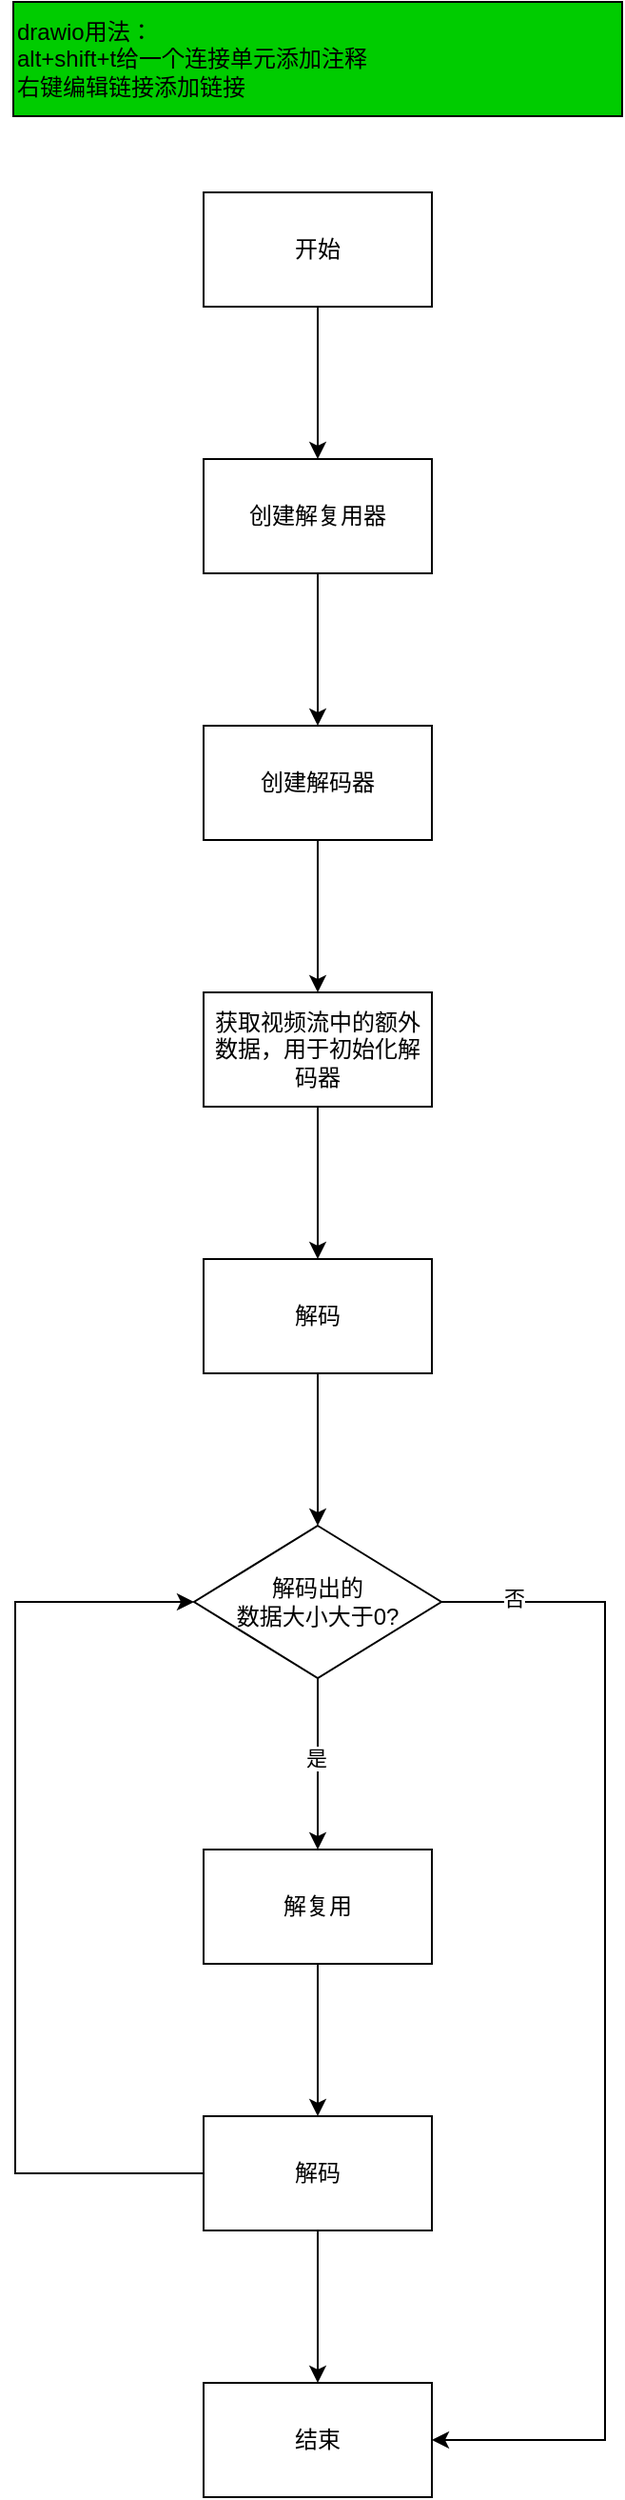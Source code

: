 <mxfile version="24.2.5" type="device" pages="9">
  <diagram name="main" id="pFBPIchY7WpRGbeu19uF">
    <mxGraphModel dx="1649" dy="1940" grid="1" gridSize="10" guides="1" tooltips="1" connect="1" arrows="1" fold="1" page="1" pageScale="1" pageWidth="827" pageHeight="1169" math="0" shadow="0">
      <root>
        <mxCell id="0" />
        <mxCell id="1" parent="0" />
        <mxCell id="D5H6x285IwnFc85ez7hA-4" value="" style="edgeStyle=orthogonalEdgeStyle;rounded=0;orthogonalLoop=1;jettySize=auto;html=1;" edge="1" parent="1" source="uyQurLltSRk1hhd6AJUe-2" target="D5H6x285IwnFc85ez7hA-3">
          <mxGeometry relative="1" as="geometry" />
        </mxCell>
        <UserObject label="创建解复用器" link="data:page/id,C9WRojh6mLfYs_iAj90V" id="uyQurLltSRk1hhd6AJUe-2">
          <mxCell style="rounded=0;whiteSpace=wrap;html=1;" vertex="1" parent="1">
            <mxGeometry x="60" y="220" width="120" height="60" as="geometry" />
          </mxCell>
        </UserObject>
        <mxCell id="uaZozuwoUbxwSp0TYcJR-2" value="" style="edgeStyle=orthogonalEdgeStyle;rounded=0;orthogonalLoop=1;jettySize=auto;html=1;" edge="1" parent="1" source="D5H6x285IwnFc85ez7hA-3" target="uaZozuwoUbxwSp0TYcJR-1">
          <mxGeometry relative="1" as="geometry" />
        </mxCell>
        <UserObject label="创建解码器" link="data:page/id,9_pI62L7E1879GLhyf0F" id="D5H6x285IwnFc85ez7hA-3">
          <mxCell style="whiteSpace=wrap;html=1;rounded=0;" vertex="1" parent="1">
            <mxGeometry x="60" y="360" width="120" height="60" as="geometry" />
          </mxCell>
        </UserObject>
        <mxCell id="SCT8R65BuxxzwUHNQ6Ts-1" value="drawio用法：&lt;div&gt;alt+shift+t给一个连接单元添加注释&lt;br&gt;右键编辑链接添加链接&lt;/div&gt;" style="rounded=0;whiteSpace=wrap;html=1;align=left;fillColor=#00CC00;" vertex="1" parent="1">
          <mxGeometry x="-40" y="-20" width="320" height="60" as="geometry" />
        </mxCell>
        <mxCell id="uaZozuwoUbxwSp0TYcJR-4" value="" style="edgeStyle=orthogonalEdgeStyle;rounded=0;orthogonalLoop=1;jettySize=auto;html=1;" edge="1" parent="1" source="uaZozuwoUbxwSp0TYcJR-1" target="uaZozuwoUbxwSp0TYcJR-3">
          <mxGeometry relative="1" as="geometry" />
        </mxCell>
        <mxCell id="uaZozuwoUbxwSp0TYcJR-1" value="获取视频流中的额外数据，用于初始化解码器" style="whiteSpace=wrap;html=1;rounded=0;" vertex="1" parent="1">
          <mxGeometry x="60" y="500" width="120" height="60" as="geometry" />
        </mxCell>
        <mxCell id="uaZozuwoUbxwSp0TYcJR-6" value="" style="edgeStyle=orthogonalEdgeStyle;rounded=0;orthogonalLoop=1;jettySize=auto;html=1;" edge="1" parent="1" source="uaZozuwoUbxwSp0TYcJR-3">
          <mxGeometry relative="1" as="geometry">
            <mxPoint x="120" y="780" as="targetPoint" />
          </mxGeometry>
        </mxCell>
        <mxCell id="uaZozuwoUbxwSp0TYcJR-3" value="解码" style="whiteSpace=wrap;html=1;rounded=0;" vertex="1" parent="1">
          <mxGeometry x="60" y="640" width="120" height="60" as="geometry" />
        </mxCell>
        <mxCell id="uaZozuwoUbxwSp0TYcJR-9" value="" style="edgeStyle=orthogonalEdgeStyle;rounded=0;orthogonalLoop=1;jettySize=auto;html=1;" edge="1" parent="1" source="uaZozuwoUbxwSp0TYcJR-7" target="uaZozuwoUbxwSp0TYcJR-8">
          <mxGeometry relative="1" as="geometry" />
        </mxCell>
        <mxCell id="uaZozuwoUbxwSp0TYcJR-12" value="是" style="edgeLabel;html=1;align=center;verticalAlign=middle;resizable=0;points=[];" vertex="1" connectable="0" parent="uaZozuwoUbxwSp0TYcJR-9">
          <mxGeometry x="-0.067" y="-1" relative="1" as="geometry">
            <mxPoint as="offset" />
          </mxGeometry>
        </mxCell>
        <mxCell id="uaZozuwoUbxwSp0TYcJR-18" value="" style="edgeStyle=orthogonalEdgeStyle;rounded=0;orthogonalLoop=1;jettySize=auto;html=1;entryX=1;entryY=0.5;entryDx=0;entryDy=0;" edge="1" parent="1" source="uaZozuwoUbxwSp0TYcJR-7" target="uaZozuwoUbxwSp0TYcJR-15">
          <mxGeometry relative="1" as="geometry">
            <mxPoint x="270" y="1260" as="targetPoint" />
            <Array as="points">
              <mxPoint x="271" y="820" />
              <mxPoint x="271" y="1260" />
            </Array>
          </mxGeometry>
        </mxCell>
        <mxCell id="uaZozuwoUbxwSp0TYcJR-19" value="否" style="edgeLabel;html=1;align=center;verticalAlign=middle;resizable=0;points=[];" vertex="1" connectable="0" parent="uaZozuwoUbxwSp0TYcJR-18">
          <mxGeometry x="-0.879" y="2" relative="1" as="geometry">
            <mxPoint as="offset" />
          </mxGeometry>
        </mxCell>
        <mxCell id="uaZozuwoUbxwSp0TYcJR-7" value="解码出的&lt;div&gt;数据大小大于0?&lt;/div&gt;" style="rhombus;whiteSpace=wrap;html=1;" vertex="1" parent="1">
          <mxGeometry x="55" y="780" width="130" height="80" as="geometry" />
        </mxCell>
        <mxCell id="uaZozuwoUbxwSp0TYcJR-11" value="" style="edgeStyle=orthogonalEdgeStyle;rounded=0;orthogonalLoop=1;jettySize=auto;html=1;" edge="1" parent="1" source="uaZozuwoUbxwSp0TYcJR-8" target="uaZozuwoUbxwSp0TYcJR-10">
          <mxGeometry relative="1" as="geometry" />
        </mxCell>
        <UserObject label="解复用" link="data:page/id,1gLT3r_E3mjOgqr89KTl" id="uaZozuwoUbxwSp0TYcJR-8">
          <mxCell style="whiteSpace=wrap;html=1;" vertex="1" parent="1">
            <mxGeometry x="60" y="950" width="120" height="60" as="geometry" />
          </mxCell>
        </UserObject>
        <mxCell id="uaZozuwoUbxwSp0TYcJR-16" value="" style="edgeStyle=orthogonalEdgeStyle;rounded=0;orthogonalLoop=1;jettySize=auto;html=1;" edge="1" parent="1" source="uaZozuwoUbxwSp0TYcJR-10" target="uaZozuwoUbxwSp0TYcJR-15">
          <mxGeometry relative="1" as="geometry" />
        </mxCell>
        <mxCell id="uaZozuwoUbxwSp0TYcJR-21" value="" style="edgeStyle=orthogonalEdgeStyle;rounded=0;orthogonalLoop=1;jettySize=auto;html=1;entryX=0;entryY=0.5;entryDx=0;entryDy=0;" edge="1" parent="1" source="uaZozuwoUbxwSp0TYcJR-10" target="uaZozuwoUbxwSp0TYcJR-7">
          <mxGeometry relative="1" as="geometry">
            <mxPoint x="-40" y="810" as="targetPoint" />
            <Array as="points">
              <mxPoint x="-39" y="1120" />
              <mxPoint x="-39" y="820" />
            </Array>
          </mxGeometry>
        </mxCell>
        <UserObject label="解码" link="data:page/id,cVZ9z0DYpeo-TlxgkN7s" id="uaZozuwoUbxwSp0TYcJR-10">
          <mxCell style="whiteSpace=wrap;html=1;" vertex="1" parent="1">
            <mxGeometry x="60" y="1090" width="120" height="60" as="geometry" />
          </mxCell>
        </UserObject>
        <mxCell id="uaZozuwoUbxwSp0TYcJR-14" value="" style="edgeStyle=orthogonalEdgeStyle;rounded=0;orthogonalLoop=1;jettySize=auto;html=1;" edge="1" parent="1" source="uaZozuwoUbxwSp0TYcJR-13" target="uyQurLltSRk1hhd6AJUe-2">
          <mxGeometry relative="1" as="geometry" />
        </mxCell>
        <mxCell id="uaZozuwoUbxwSp0TYcJR-13" value="开始" style="rounded=0;whiteSpace=wrap;html=1;" vertex="1" parent="1">
          <mxGeometry x="60" y="80" width="120" height="60" as="geometry" />
        </mxCell>
        <mxCell id="uaZozuwoUbxwSp0TYcJR-15" value="结束" style="whiteSpace=wrap;html=1;" vertex="1" parent="1">
          <mxGeometry x="60" y="1230" width="120" height="60" as="geometry" />
        </mxCell>
      </root>
    </mxGraphModel>
  </diagram>
  <diagram id="C9WRojh6mLfYs_iAj90V" name="创建解复用器">
    <mxGraphModel dx="822" dy="771" grid="1" gridSize="10" guides="1" tooltips="1" connect="1" arrows="1" fold="1" page="1" pageScale="1" pageWidth="827" pageHeight="1169" math="0" shadow="0">
      <root>
        <mxCell id="0" />
        <mxCell id="1" parent="0" />
        <mxCell id="A-62m_iRl037o2GTSAJ5-2" value="" style="edgeStyle=orthogonalEdgeStyle;rounded=0;orthogonalLoop=1;jettySize=auto;html=1;" edge="1" parent="1" source="yEbI3ZZPfSR6sMyjygrp-1" target="A-62m_iRl037o2GTSAJ5-1">
          <mxGeometry relative="1" as="geometry" />
        </mxCell>
        <UserObject label="创建上下文管理器" link="data:page/id,iWT6pnlh_4CMWqzX9LQe" id="yEbI3ZZPfSR6sMyjygrp-1">
          <mxCell style="rounded=0;whiteSpace=wrap;html=1;" vertex="1" parent="1">
            <mxGeometry x="170" y="220" width="120" height="60" as="geometry" />
          </mxCell>
        </UserObject>
        <mxCell id="A-62m_iRl037o2GTSAJ5-4" value="" style="edgeStyle=orthogonalEdgeStyle;rounded=0;orthogonalLoop=1;jettySize=auto;html=1;" edge="1" parent="1" source="A-62m_iRl037o2GTSAJ5-1" target="A-62m_iRl037o2GTSAJ5-3">
          <mxGeometry relative="1" as="geometry" />
        </mxCell>
        <UserObject label="解析流信息" tooltip="获取：&#xa;流的基本信息：流的数量(视频流、音频流、字幕流等), 每个流的编解码器类型（如H.264、HEVC等），流的索引号（用于后续操作）&#xa;编解码参数：视频分辨率（width/height）, 像素格式（如YUV420P、NV12等）, 帧率（avg_frame_rate）, 时间基（time_base）, 比特率, 关键帧间隔等&#xa;元数据(Metadata)：视频时长, 创建时间, 作者信息等&#xa;其他重要数据：流的起始时间, 流的持续时间, 是否需要解析（need_parsing）" id="A-62m_iRl037o2GTSAJ5-1">
          <mxCell style="whiteSpace=wrap;html=1;rounded=0;" vertex="1" parent="1">
            <mxGeometry x="170" y="330" width="120" height="60" as="geometry" />
          </mxCell>
        </UserObject>
        <mxCell id="A-62m_iRl037o2GTSAJ5-6" value="" style="edgeStyle=orthogonalEdgeStyle;rounded=0;orthogonalLoop=1;jettySize=auto;html=1;" edge="1" parent="1" source="A-62m_iRl037o2GTSAJ5-3" target="A-62m_iRl037o2GTSAJ5-5">
          <mxGeometry relative="1" as="geometry" />
        </mxCell>
        <mxCell id="A-62m_iRl037o2GTSAJ5-3" value="获取视频流在整个流中的序号" style="whiteSpace=wrap;html=1;rounded=0;" vertex="1" parent="1">
          <mxGeometry x="170" y="450" width="120" height="60" as="geometry" />
        </mxCell>
        <mxCell id="wobZ1ehsnn-J2NUP_qGE-2" value="" style="edgeStyle=orthogonalEdgeStyle;rounded=0;orthogonalLoop=1;jettySize=auto;html=1;" edge="1" parent="1" source="A-62m_iRl037o2GTSAJ5-5" target="wobZ1ehsnn-J2NUP_qGE-1">
          <mxGeometry relative="1" as="geometry" />
        </mxCell>
        <mxCell id="A-62m_iRl037o2GTSAJ5-5" value="获取视频流在整个流中的序号" style="whiteSpace=wrap;html=1;rounded=0;" vertex="1" parent="1">
          <mxGeometry x="170" y="570" width="120" height="60" as="geometry" />
        </mxCell>
        <mxCell id="wobZ1ehsnn-J2NUP_qGE-4" value="" style="edgeStyle=orthogonalEdgeStyle;rounded=0;orthogonalLoop=1;jettySize=auto;html=1;" edge="1" parent="1" source="wobZ1ehsnn-J2NUP_qGE-1" target="wobZ1ehsnn-J2NUP_qGE-3">
          <mxGeometry relative="1" as="geometry" />
        </mxCell>
        <mxCell id="wobZ1ehsnn-J2NUP_qGE-1" value="获取编解码器类型、宽高、像素格式、时间基、帧率、总帧数" style="whiteSpace=wrap;html=1;rounded=0;" vertex="1" parent="1">
          <mxGeometry x="170" y="690" width="120" height="60" as="geometry" />
        </mxCell>
        <mxCell id="wobZ1ehsnn-J2NUP_qGE-6" value="" style="edgeStyle=orthogonalEdgeStyle;rounded=0;orthogonalLoop=1;jettySize=auto;html=1;" edge="1" parent="1" source="wobZ1ehsnn-J2NUP_qGE-3" target="wobZ1ehsnn-J2NUP_qGE-5">
          <mxGeometry relative="1" as="geometry" />
        </mxCell>
        <UserObject label="根据像素格式获取像素位深，色度分量的高度" tooltip="表示每个像素的每个颜色分量（如 Y、U、V）的位深度是 8 位，常见于普通的 8bit YUV 或 RGB 图像。&#xa;也就是常见的每个像素的像素值为0-255, 如果设置更高的位深, 可以支持更丰富的颜色和更高的图像质量&#xa;&#xa;计算色度分量（如 U、V 分量）的高度。&#xa;对于 YUV 4:2:0 格式，色度分量的高度是亮度分量高度的一半。&#xa;&#xa;YUV图像格式解释以及与RGB之间的转换参考:&#xa;https://github.com/byhook/ffmpeg4android/blob/master/readme/%E5%9B%BE%E8%A7%A3YU12%E3%80%81I420%E3%80%81YV12%E3%80%81NV12%E3%80%81NV21%E3%80%81YUV420P%E3%80%81YUV420SP%E3%80%81YUV422P%E3%80%81YUV444P%E7%9A%84%E5%8C%BA%E5%88%AB.md&#xa;           " id="wobZ1ehsnn-J2NUP_qGE-3">
          <mxCell style="whiteSpace=wrap;html=1;rounded=0;" vertex="1" parent="1">
            <mxGeometry x="170" y="800" width="120" height="60" as="geometry" />
          </mxCell>
        </UserObject>
        <mxCell id="wobZ1ehsnn-J2NUP_qGE-8" value="" style="edgeStyle=orthogonalEdgeStyle;rounded=0;orthogonalLoop=1;jettySize=auto;html=1;" edge="1" parent="1" source="wobZ1ehsnn-J2NUP_qGE-5" target="wobZ1ehsnn-J2NUP_qGE-7">
          <mxGeometry relative="1" as="geometry" />
        </mxCell>
        <mxCell id="wobZ1ehsnn-J2NUP_qGE-5" value="判断是H264、H265还是MJPEG编码格式" style="whiteSpace=wrap;html=1;rounded=0;" vertex="1" parent="1">
          <mxGeometry x="170" y="940" width="120" height="60" as="geometry" />
        </mxCell>
        <UserObject label="创建比特流过滤器以及比特流过滤器上下文管理器" tooltip="比特流过滤器是 FFmpeg 库中的组件，在压缩数据层面工作，无需完整编解码，可进行格式转换、数据修复和参数调整等操作。" id="wobZ1ehsnn-J2NUP_qGE-7">
          <mxCell style="whiteSpace=wrap;html=1;rounded=0;" vertex="1" parent="1">
            <mxGeometry x="170" y="1080" width="120" height="60" as="geometry" />
          </mxCell>
        </UserObject>
      </root>
    </mxGraphModel>
  </diagram>
  <diagram id="iWT6pnlh_4CMWqzX9LQe" name="创建上下文管理器">
    <mxGraphModel dx="865" dy="812" grid="1" gridSize="10" guides="1" tooltips="1" connect="1" arrows="1" fold="1" page="1" pageScale="1" pageWidth="827" pageHeight="1169" math="0" shadow="0">
      <root>
        <mxCell id="0" />
        <mxCell id="1" parent="0" />
        <mxCell id="YzTAbWoSIhNrZf4yatOk-3" value="" style="edgeStyle=orthogonalEdgeStyle;rounded=0;orthogonalLoop=1;jettySize=auto;html=1;" edge="1" parent="1" source="YzTAbWoSIhNrZf4yatOk-1" target="YzTAbWoSIhNrZf4yatOk-2">
          <mxGeometry relative="1" as="geometry" />
        </mxCell>
        <mxCell id="YzTAbWoSIhNrZf4yatOk-4" value="是" style="edgeLabel;html=1;align=center;verticalAlign=middle;resizable=0;points=[];" vertex="1" connectable="0" parent="YzTAbWoSIhNrZf4yatOk-3">
          <mxGeometry x="-0.078" y="-1" relative="1" as="geometry">
            <mxPoint as="offset" />
          </mxGeometry>
        </mxCell>
        <mxCell id="YzTAbWoSIhNrZf4yatOk-14" value="" style="edgeStyle=orthogonalEdgeStyle;rounded=0;orthogonalLoop=1;jettySize=auto;html=1;entryX=1;entryY=0.5;entryDx=0;entryDy=0;" edge="1" parent="1" source="YzTAbWoSIhNrZf4yatOk-1" target="YzTAbWoSIhNrZf4yatOk-11">
          <mxGeometry relative="1" as="geometry">
            <mxPoint x="1080" y="540" as="targetPoint" />
            <Array as="points">
              <mxPoint x="310" y="420" />
              <mxPoint x="310" y="940" />
            </Array>
          </mxGeometry>
        </mxCell>
        <mxCell id="YzTAbWoSIhNrZf4yatOk-15" value="否" style="edgeLabel;html=1;align=center;verticalAlign=middle;resizable=0;points=[];" vertex="1" connectable="0" parent="YzTAbWoSIhNrZf4yatOk-14">
          <mxGeometry x="-0.943" y="-2" relative="1" as="geometry">
            <mxPoint as="offset" />
          </mxGeometry>
        </mxCell>
        <mxCell id="YzTAbWoSIhNrZf4yatOk-1" value="是否是&lt;br&gt;rtsp视频流" style="rhombus;whiteSpace=wrap;html=1;" vertex="1" parent="1">
          <mxGeometry x="70" y="380" width="80" height="80" as="geometry" />
        </mxCell>
        <mxCell id="YzTAbWoSIhNrZf4yatOk-6" value="" style="edgeStyle=orthogonalEdgeStyle;rounded=0;orthogonalLoop=1;jettySize=auto;html=1;" edge="1" parent="1" source="YzTAbWoSIhNrZf4yatOk-2" target="YzTAbWoSIhNrZf4yatOk-5">
          <mxGeometry relative="1" as="geometry" />
        </mxCell>
        <mxCell id="YzTAbWoSIhNrZf4yatOk-2" value="设置强制使用tcp传输" style="whiteSpace=wrap;html=1;" vertex="1" parent="1">
          <mxGeometry x="50" y="500" width="120" height="60" as="geometry" />
        </mxCell>
        <mxCell id="YzTAbWoSIhNrZf4yatOk-8" value="" style="edgeStyle=orthogonalEdgeStyle;rounded=0;orthogonalLoop=1;jettySize=auto;html=1;" edge="1" parent="1" source="YzTAbWoSIhNrZf4yatOk-5" target="YzTAbWoSIhNrZf4yatOk-7">
          <mxGeometry relative="1" as="geometry" />
        </mxCell>
        <object label="设置buffer_size大小" tooltip="当程序通过 RTSP 协议从网络获取视频流时，数据会以数据包的形式传输。由于网络状况不稳定，数据的传输速率可能会有波动，数据包到达的时间也可能不一致。为了确保解码过程能够持续、稳定地进行，需要一个缓冲区来临时存储接收到的数据。这个缓冲区就像一个“蓄水池”，可以在数据到达较快时暂存数据，在数据到达较慢时为解码过程提供持续的数据供应。" id="YzTAbWoSIhNrZf4yatOk-5">
          <mxCell style="whiteSpace=wrap;html=1;" vertex="1" parent="1">
            <mxGeometry x="50" y="600" width="120" height="60" as="geometry" />
          </mxCell>
        </object>
        <mxCell id="YzTAbWoSIhNrZf4yatOk-10" value="" style="edgeStyle=orthogonalEdgeStyle;rounded=0;orthogonalLoop=1;jettySize=auto;html=1;" edge="1" parent="1" source="YzTAbWoSIhNrZf4yatOk-7" target="YzTAbWoSIhNrZf4yatOk-9">
          <mxGeometry relative="1" as="geometry" />
        </mxCell>
        <object label="设置超时时间" id="YzTAbWoSIhNrZf4yatOk-7">
          <mxCell style="whiteSpace=wrap;html=1;" vertex="1" parent="1">
            <mxGeometry x="50" y="710" width="120" height="60" as="geometry" />
          </mxCell>
        </object>
        <mxCell id="YzTAbWoSIhNrZf4yatOk-12" value="" style="edgeStyle=orthogonalEdgeStyle;rounded=0;orthogonalLoop=1;jettySize=auto;html=1;" edge="1" parent="1" source="YzTAbWoSIhNrZf4yatOk-9" target="YzTAbWoSIhNrZf4yatOk-11">
          <mxGeometry relative="1" as="geometry" />
        </mxCell>
        <object label="设置最大延时" id="YzTAbWoSIhNrZf4yatOk-9">
          <mxCell style="whiteSpace=wrap;html=1;" vertex="1" parent="1">
            <mxGeometry x="50" y="810" width="120" height="60" as="geometry" />
          </mxCell>
        </object>
        <mxCell id="YzTAbWoSIhNrZf4yatOk-11" value="创建上下文管理器" style="whiteSpace=wrap;html=1;" vertex="1" parent="1">
          <mxGeometry x="50" y="910" width="120" height="60" as="geometry" />
        </mxCell>
      </root>
    </mxGraphModel>
  </diagram>
  <diagram id="9_pI62L7E1879GLhyf0F" name="创建解码器">
    <mxGraphModel dx="822" dy="771" grid="1" gridSize="10" guides="1" tooltips="1" connect="1" arrows="1" fold="1" page="1" pageScale="1" pageWidth="827" pageHeight="1169" math="0" shadow="0">
      <root>
        <mxCell id="0" />
        <mxCell id="1" parent="0" />
        <mxCell id="e9pMTBL-2lO9SiCeOX2_-3" value="" style="edgeStyle=orthogonalEdgeStyle;rounded=0;orthogonalLoop=1;jettySize=auto;html=1;" edge="1" parent="1" source="e9pMTBL-2lO9SiCeOX2_-1" target="e9pMTBL-2lO9SiCeOX2_-2">
          <mxGeometry relative="1" as="geometry" />
        </mxCell>
        <mxCell id="e9pMTBL-2lO9SiCeOX2_-1" value="设置视频编解码类型、最大视频宽度、最大视频高度、最大缓存帧数等" style="rounded=0;whiteSpace=wrap;html=1;" vertex="1" parent="1">
          <mxGeometry x="200" y="220" width="120" height="60" as="geometry" />
        </mxCell>
        <mxCell id="e9pMTBL-2lO9SiCeOX2_-5" value="" style="edgeStyle=orthogonalEdgeStyle;rounded=0;orthogonalLoop=1;jettySize=auto;html=1;" edge="1" parent="1" source="e9pMTBL-2lO9SiCeOX2_-2" target="e9pMTBL-2lO9SiCeOX2_-4">
          <mxGeometry relative="1" as="geometry" />
        </mxCell>
        <mxCell id="e9pMTBL-2lO9SiCeOX2_-2" value="设置设备id、裁剪区域、改变尺寸大小" style="whiteSpace=wrap;html=1;rounded=0;" vertex="1" parent="1">
          <mxGeometry x="200" y="330" width="120" height="60" as="geometry" />
        </mxCell>
        <mxCell id="e9pMTBL-2lO9SiCeOX2_-7" value="" style="edgeStyle=orthogonalEdgeStyle;rounded=0;orthogonalLoop=1;jettySize=auto;html=1;" edge="1" parent="1" source="e9pMTBL-2lO9SiCeOX2_-4" target="e9pMTBL-2lO9SiCeOX2_-6">
          <mxGeometry relative="1" as="geometry" />
        </mxCell>
        <mxCell id="e9pMTBL-2lO9SiCeOX2_-4" value="创建cuda上下文" style="whiteSpace=wrap;html=1;rounded=0;" vertex="1" parent="1">
          <mxGeometry x="200" y="460" width="120" height="60" as="geometry" />
        </mxCell>
        <mxCell id="e9pMTBL-2lO9SiCeOX2_-9" value="" style="edgeStyle=orthogonalEdgeStyle;rounded=0;orthogonalLoop=1;jettySize=auto;html=1;" edge="1" parent="1" source="e9pMTBL-2lO9SiCeOX2_-6" target="e9pMTBL-2lO9SiCeOX2_-8">
          <mxGeometry relative="1" as="geometry" />
        </mxCell>
        <mxCell id="e9pMTBL-2lO9SiCeOX2_-6" value="创建cuda上下文锁" style="whiteSpace=wrap;html=1;rounded=0;" vertex="1" parent="1">
          <mxGeometry x="200" y="600" width="120" height="60" as="geometry" />
        </mxCell>
        <mxCell id="e9pMTBL-2lO9SiCeOX2_-11" value="" style="edgeStyle=orthogonalEdgeStyle;rounded=0;orthogonalLoop=1;jettySize=auto;html=1;" edge="1" parent="1" source="e9pMTBL-2lO9SiCeOX2_-8" target="e9pMTBL-2lO9SiCeOX2_-10">
          <mxGeometry relative="1" as="geometry" />
        </mxCell>
        <mxCell id="e9pMTBL-2lO9SiCeOX2_-8" value="创建cuda流" style="whiteSpace=wrap;html=1;rounded=0;" vertex="1" parent="1">
          <mxGeometry x="200" y="740" width="120" height="60" as="geometry" />
        </mxCell>
        <mxCell id="e9pMTBL-2lO9SiCeOX2_-13" value="" style="edgeStyle=orthogonalEdgeStyle;rounded=0;orthogonalLoop=1;jettySize=auto;html=1;" edge="1" parent="1" source="e9pMTBL-2lO9SiCeOX2_-10" target="e9pMTBL-2lO9SiCeOX2_-12">
          <mxGeometry relative="1" as="geometry" />
        </mxCell>
        <mxCell id="e9pMTBL-2lO9SiCeOX2_-10" value="定义cuda视频解析器参数结构体" style="whiteSpace=wrap;html=1;rounded=0;" vertex="1" parent="1">
          <mxGeometry x="200" y="880" width="120" height="60" as="geometry" />
        </mxCell>
        <mxCell id="e9pMTBL-2lO9SiCeOX2_-15" value="" style="edgeStyle=orthogonalEdgeStyle;rounded=0;orthogonalLoop=1;jettySize=auto;html=1;" edge="1" parent="1" source="e9pMTBL-2lO9SiCeOX2_-12" target="e9pMTBL-2lO9SiCeOX2_-14">
          <mxGeometry relative="1" as="geometry" />
        </mxCell>
        <mxCell id="e9pMTBL-2lO9SiCeOX2_-12" value="为该结构体设置视频解码类型、最大解码表面数量、时钟频率、以及三个回调函数" style="whiteSpace=wrap;html=1;rounded=0;" vertex="1" parent="1">
          <mxGeometry x="180" y="1020" width="160" height="60" as="geometry" />
        </mxCell>
        <mxCell id="e9pMTBL-2lO9SiCeOX2_-14" value="创建cuda视频解析器" style="whiteSpace=wrap;html=1;rounded=0;" vertex="1" parent="1">
          <mxGeometry x="200" y="1160" width="120" height="60" as="geometry" />
        </mxCell>
      </root>
    </mxGraphModel>
  </diagram>
  <diagram id="1gLT3r_E3mjOgqr89KTl" name="解复用">
    <mxGraphModel dx="967" dy="907" grid="1" gridSize="10" guides="1" tooltips="1" connect="1" arrows="1" fold="1" page="1" pageScale="1" pageWidth="827" pageHeight="1169" math="0" shadow="0">
      <root>
        <mxCell id="0" />
        <mxCell id="1" parent="0" />
        <mxCell id="FjtpGQOJRs4di1i9cnaA-3" value="" style="edgeStyle=orthogonalEdgeStyle;rounded=0;orthogonalLoop=1;jettySize=auto;html=1;" edge="1" parent="1" source="FjtpGQOJRs4di1i9cnaA-1" target="FjtpGQOJRs4di1i9cnaA-2">
          <mxGeometry relative="1" as="geometry" />
        </mxCell>
        <mxCell id="FjtpGQOJRs4di1i9cnaA-1" value="初始化数据指针ppVideo为空指针、初始化数据大小pnVideoBytes为0" style="rounded=0;whiteSpace=wrap;html=1;" vertex="1" parent="1">
          <mxGeometry x="160" y="200" width="120" height="60" as="geometry" />
        </mxCell>
        <mxCell id="FjtpGQOJRs4di1i9cnaA-5" value="" style="edgeStyle=orthogonalEdgeStyle;rounded=0;orthogonalLoop=1;jettySize=auto;html=1;" edge="1" parent="1" source="FjtpGQOJRs4di1i9cnaA-2">
          <mxGeometry relative="1" as="geometry">
            <mxPoint x="220" y="480" as="targetPoint" />
          </mxGeometry>
        </mxCell>
        <mxCell id="FjtpGQOJRs4di1i9cnaA-2" value="如果m_pkt存在有效数据（前一次解复用的数据）， 释放该有效数据" style="whiteSpace=wrap;html=1;rounded=0;" vertex="1" parent="1">
          <mxGeometry x="160" y="340" width="120" height="60" as="geometry" />
        </mxCell>
        <mxCell id="FjtpGQOJRs4di1i9cnaA-8" value="" style="edgeStyle=orthogonalEdgeStyle;rounded=0;orthogonalLoop=1;jettySize=auto;html=1;" edge="1" parent="1" source="FjtpGQOJRs4di1i9cnaA-6">
          <mxGeometry relative="1" as="geometry">
            <mxPoint x="220" y="650" as="targetPoint" />
          </mxGeometry>
        </mxCell>
        <mxCell id="FjtpGQOJRs4di1i9cnaA-9" value="否" style="edgeLabel;html=1;align=center;verticalAlign=middle;resizable=0;points=[];" vertex="1" connectable="0" parent="FjtpGQOJRs4di1i9cnaA-8">
          <mxGeometry x="-0.156" relative="1" as="geometry">
            <mxPoint as="offset" />
          </mxGeometry>
        </mxCell>
        <mxCell id="FjtpGQOJRs4di1i9cnaA-11" value="" style="edgeStyle=orthogonalEdgeStyle;rounded=0;orthogonalLoop=1;jettySize=auto;html=1;" edge="1" parent="1" source="FjtpGQOJRs4di1i9cnaA-6">
          <mxGeometry relative="1" as="geometry">
            <mxPoint x="220" y="440" as="targetPoint" />
            <Array as="points">
              <mxPoint x="350" y="520" />
              <mxPoint x="350" y="440" />
            </Array>
          </mxGeometry>
        </mxCell>
        <mxCell id="FjtpGQOJRs4di1i9cnaA-12" value="是" style="edgeLabel;html=1;align=center;verticalAlign=middle;resizable=0;points=[];" vertex="1" connectable="0" parent="FjtpGQOJRs4di1i9cnaA-11">
          <mxGeometry x="-0.222" relative="1" as="geometry">
            <mxPoint as="offset" />
          </mxGeometry>
        </mxCell>
        <UserObject label="解析一帧成功且&lt;span style=&quot;background-color: initial;&quot;&gt;解析的&lt;/span&gt;&lt;div&gt;&lt;span style=&quot;background-color: initial;&quot;&gt;不是视频流的数据包？&lt;/span&gt;&lt;/div&gt;" tooltip="进入循环有以下一种情况：&#xa;1.读取成功，但读取的不是视频流的数据包&#xa;&#xa;退出循环有以下两种情况:&#xa;1. 读取成功，并且是视频流的数据包&#xa;2. 读取失败&#xa;" id="FjtpGQOJRs4di1i9cnaA-6">
          <mxCell style="rhombus;whiteSpace=wrap;html=1;" vertex="1" parent="1">
            <mxGeometry x="125" y="480" width="190" height="80" as="geometry" />
          </mxCell>
        </UserObject>
        <mxCell id="FjtpGQOJRs4di1i9cnaA-16" value="" style="edgeStyle=orthogonalEdgeStyle;rounded=0;orthogonalLoop=1;jettySize=auto;html=1;" edge="1" parent="1" source="FjtpGQOJRs4di1i9cnaA-14">
          <mxGeometry relative="1" as="geometry">
            <mxPoint x="320" y="690" as="targetPoint" />
          </mxGeometry>
        </mxCell>
        <mxCell id="FjtpGQOJRs4di1i9cnaA-17" value="是" style="edgeLabel;html=1;align=center;verticalAlign=middle;resizable=0;points=[];" vertex="1" connectable="0" parent="FjtpGQOJRs4di1i9cnaA-16">
          <mxGeometry x="-0.111" y="-2" relative="1" as="geometry">
            <mxPoint as="offset" />
          </mxGeometry>
        </mxCell>
        <mxCell id="FjtpGQOJRs4di1i9cnaA-30" value="" style="edgeStyle=orthogonalEdgeStyle;rounded=0;orthogonalLoop=1;jettySize=auto;html=1;" edge="1" parent="1" source="FjtpGQOJRs4di1i9cnaA-14" target="FjtpGQOJRs4di1i9cnaA-29">
          <mxGeometry relative="1" as="geometry" />
        </mxCell>
        <mxCell id="FjtpGQOJRs4di1i9cnaA-14" value="解析失败？" style="rhombus;whiteSpace=wrap;html=1;" vertex="1" parent="1">
          <mxGeometry x="180" y="650" width="80" height="80" as="geometry" />
        </mxCell>
        <mxCell id="FjtpGQOJRs4di1i9cnaA-22" value="" style="edgeStyle=orthogonalEdgeStyle;rounded=0;orthogonalLoop=1;jettySize=auto;html=1;" edge="1" parent="1" source="FjtpGQOJRs4di1i9cnaA-18" target="FjtpGQOJRs4di1i9cnaA-21">
          <mxGeometry relative="1" as="geometry" />
        </mxCell>
        <mxCell id="FjtpGQOJRs4di1i9cnaA-18" value="如果m_pktFiltered存在有效数据（前一次解复用的数据）， 释放该有效数据" style="whiteSpace=wrap;html=1;" vertex="1" parent="1">
          <mxGeometry x="160" y="952" width="120" height="60" as="geometry" />
        </mxCell>
        <mxCell id="FjtpGQOJRs4di1i9cnaA-24" value="" style="edgeStyle=orthogonalEdgeStyle;rounded=0;orthogonalLoop=1;jettySize=auto;html=1;" edge="1" parent="1" source="FjtpGQOJRs4di1i9cnaA-21" target="FjtpGQOJRs4di1i9cnaA-23">
          <mxGeometry relative="1" as="geometry" />
        </mxCell>
        <mxCell id="FjtpGQOJRs4di1i9cnaA-21" value="将m_pkt发送到比特流过滤器" style="whiteSpace=wrap;html=1;" vertex="1" parent="1">
          <mxGeometry x="160" y="1092" width="120" height="60" as="geometry" />
        </mxCell>
        <mxCell id="FjtpGQOJRs4di1i9cnaA-26" value="" style="edgeStyle=orthogonalEdgeStyle;rounded=0;orthogonalLoop=1;jettySize=auto;html=1;" edge="1" parent="1" source="FjtpGQOJRs4di1i9cnaA-23" target="FjtpGQOJRs4di1i9cnaA-25">
          <mxGeometry relative="1" as="geometry" />
        </mxCell>
        <mxCell id="FjtpGQOJRs4di1i9cnaA-23" value="从比特流过滤器接受过滤后的数据给m_pktFiltered" style="whiteSpace=wrap;html=1;" vertex="1" parent="1">
          <mxGeometry x="160" y="1232" width="120" height="60" as="geometry" />
        </mxCell>
        <mxCell id="FjtpGQOJRs4di1i9cnaA-38" value="" style="edgeStyle=orthogonalEdgeStyle;rounded=0;orthogonalLoop=1;jettySize=auto;html=1;" edge="1" parent="1" source="FjtpGQOJRs4di1i9cnaA-25" target="FjtpGQOJRs4di1i9cnaA-37">
          <mxGeometry relative="1" as="geometry" />
        </mxCell>
        <mxCell id="FjtpGQOJRs4di1i9cnaA-25" value="将m_pktFiltered的数据指针赋值给ppVideo" style="whiteSpace=wrap;html=1;" vertex="1" parent="1">
          <mxGeometry x="160" y="1372" width="120" height="60" as="geometry" />
        </mxCell>
        <mxCell id="FjtpGQOJRs4di1i9cnaA-36" value="" style="edgeStyle=orthogonalEdgeStyle;rounded=0;orthogonalLoop=1;jettySize=auto;html=1;" edge="1" parent="1" source="FjtpGQOJRs4di1i9cnaA-27" target="FjtpGQOJRs4di1i9cnaA-35">
          <mxGeometry relative="1" as="geometry" />
        </mxCell>
        <mxCell id="FjtpGQOJRs4di1i9cnaA-27" value="将m_pktFiltered的数据大小赋值给pnVideoBytes" style="whiteSpace=wrap;html=1;" vertex="1" parent="1">
          <mxGeometry x="160" y="1647" width="120" height="60" as="geometry" />
        </mxCell>
        <mxCell id="FjtpGQOJRs4di1i9cnaA-32" value="" style="edgeStyle=orthogonalEdgeStyle;rounded=0;orthogonalLoop=1;jettySize=auto;html=1;" edge="1" parent="1" source="FjtpGQOJRs4di1i9cnaA-29" target="FjtpGQOJRs4di1i9cnaA-31">
          <mxGeometry relative="1" as="geometry" />
        </mxCell>
        <mxCell id="FjtpGQOJRs4di1i9cnaA-33" value="否" style="edgeLabel;html=1;align=center;verticalAlign=middle;resizable=0;points=[];" vertex="1" connectable="0" parent="FjtpGQOJRs4di1i9cnaA-32">
          <mxGeometry x="-0.158" y="-1" relative="1" as="geometry">
            <mxPoint as="offset" />
          </mxGeometry>
        </mxCell>
        <mxCell id="FjtpGQOJRs4di1i9cnaA-34" value="" style="edgeStyle=orthogonalEdgeStyle;rounded=0;orthogonalLoop=1;jettySize=auto;html=1;" edge="1" parent="1" source="FjtpGQOJRs4di1i9cnaA-29" target="FjtpGQOJRs4di1i9cnaA-18">
          <mxGeometry relative="1" as="geometry" />
        </mxCell>
        <mxCell id="FjtpGQOJRs4di1i9cnaA-29" value="是否是H264&lt;span style=&quot;background-color: initial;&quot;&gt;或&lt;br&gt;H265编码格式的？&lt;/span&gt;" style="rhombus;whiteSpace=wrap;html=1;" vertex="1" parent="1">
          <mxGeometry x="150" y="810" width="140" height="80" as="geometry" />
        </mxCell>
        <mxCell id="FjtpGQOJRs4di1i9cnaA-31" value="略" style="whiteSpace=wrap;html=1;" vertex="1" parent="1">
          <mxGeometry x="380" y="820" width="120" height="60" as="geometry" />
        </mxCell>
        <mxCell id="FjtpGQOJRs4di1i9cnaA-52" value="" style="edgeStyle=orthogonalEdgeStyle;rounded=0;orthogonalLoop=1;jettySize=auto;html=1;" edge="1" parent="1" source="FjtpGQOJRs4di1i9cnaA-35" target="FjtpGQOJRs4di1i9cnaA-51">
          <mxGeometry relative="1" as="geometry" />
        </mxCell>
        <mxCell id="FjtpGQOJRs4di1i9cnaA-35" value="将时间戳赋值给pts" style="whiteSpace=wrap;html=1;" vertex="1" parent="1">
          <mxGeometry x="160" y="1787" width="120" height="60" as="geometry" />
        </mxCell>
        <mxCell id="FjtpGQOJRs4di1i9cnaA-39" value="" style="edgeStyle=orthogonalEdgeStyle;rounded=0;orthogonalLoop=1;jettySize=auto;html=1;" edge="1" parent="1" source="FjtpGQOJRs4di1i9cnaA-37" target="FjtpGQOJRs4di1i9cnaA-27">
          <mxGeometry relative="1" as="geometry" />
        </mxCell>
        <mxCell id="FjtpGQOJRs4di1i9cnaA-37" value="计算本地时间戳" style="whiteSpace=wrap;html=1;" vertex="1" parent="1">
          <mxGeometry x="160" y="1512" width="120" height="60" as="geometry" />
        </mxCell>
        <mxCell id="FjtpGQOJRs4di1i9cnaA-43" value="" style="edgeStyle=orthogonalEdgeStyle;rounded=0;orthogonalLoop=1;jettySize=auto;html=1;" edge="1" parent="1" source="FjtpGQOJRs4di1i9cnaA-41" target="FjtpGQOJRs4di1i9cnaA-42">
          <mxGeometry relative="1" as="geometry" />
        </mxCell>
        <mxCell id="FjtpGQOJRs4di1i9cnaA-46" value="是" style="edgeLabel;html=1;align=center;verticalAlign=middle;resizable=0;points=[];" vertex="1" connectable="0" parent="FjtpGQOJRs4di1i9cnaA-43">
          <mxGeometry x="-0.188" y="2" relative="1" as="geometry">
            <mxPoint as="offset" />
          </mxGeometry>
        </mxCell>
        <mxCell id="FjtpGQOJRs4di1i9cnaA-49" value="" style="edgeStyle=orthogonalEdgeStyle;rounded=0;orthogonalLoop=1;jettySize=auto;html=1;" edge="1" parent="1" source="FjtpGQOJRs4di1i9cnaA-41" target="FjtpGQOJRs4di1i9cnaA-48">
          <mxGeometry relative="1" as="geometry" />
        </mxCell>
        <mxCell id="FjtpGQOJRs4di1i9cnaA-50" value="否" style="edgeLabel;html=1;align=center;verticalAlign=middle;resizable=0;points=[];" vertex="1" connectable="0" parent="FjtpGQOJRs4di1i9cnaA-49">
          <mxGeometry x="-0.049" y="1" relative="1" as="geometry">
            <mxPoint as="offset" />
          </mxGeometry>
        </mxCell>
        <mxCell id="FjtpGQOJRs4di1i9cnaA-41" value="自动重启？" style="rhombus;whiteSpace=wrap;html=1;" vertex="1" parent="1">
          <mxGeometry x="320" y="650" width="80" height="80" as="geometry" />
        </mxCell>
        <mxCell id="FjtpGQOJRs4di1i9cnaA-45" value="" style="edgeStyle=orthogonalEdgeStyle;rounded=0;orthogonalLoop=1;jettySize=auto;html=1;entryX=1;entryY=0.5;entryDx=0;entryDy=0;" edge="1" parent="1" source="FjtpGQOJRs4di1i9cnaA-42" target="FjtpGQOJRs4di1i9cnaA-1">
          <mxGeometry relative="1" as="geometry">
            <mxPoint x="620" y="210" as="targetPoint" />
            <Array as="points">
              <mxPoint x="621" y="690" />
              <mxPoint x="621" y="230" />
            </Array>
          </mxGeometry>
        </mxCell>
        <mxCell id="FjtpGQOJRs4di1i9cnaA-42" value="重新打开解复用器" style="whiteSpace=wrap;html=1;" vertex="1" parent="1">
          <mxGeometry x="460" y="660" width="120" height="60" as="geometry" />
        </mxCell>
        <mxCell id="FjtpGQOJRs4di1i9cnaA-48" value="返回false" style="whiteSpace=wrap;html=1;" vertex="1" parent="1">
          <mxGeometry x="380" y="510" width="120" height="60" as="geometry" />
        </mxCell>
        <mxCell id="FjtpGQOJRs4di1i9cnaA-51" value="返回true" style="whiteSpace=wrap;html=1;" vertex="1" parent="1">
          <mxGeometry x="160" y="1927" width="120" height="60" as="geometry" />
        </mxCell>
      </root>
    </mxGraphModel>
  </diagram>
  <diagram id="cVZ9z0DYpeo-TlxgkN7s" name="解码">
    <mxGraphModel dx="822" dy="771" grid="1" gridSize="10" guides="1" tooltips="1" connect="1" arrows="1" fold="1" page="1" pageScale="1" pageWidth="827" pageHeight="1169" math="0" shadow="0">
      <root>
        <mxCell id="0" />
        <mxCell id="1" parent="0" />
        <mxCell id="UQ0rggsI_tDkzvDoxhBL-3" value="" style="edgeStyle=orthogonalEdgeStyle;rounded=0;orthogonalLoop=1;jettySize=auto;html=1;" edge="1" parent="1" source="UQ0rggsI_tDkzvDoxhBL-1" target="UQ0rggsI_tDkzvDoxhBL-2">
          <mxGeometry relative="1" as="geometry" />
        </mxCell>
        <mxCell id="UQ0rggsI_tDkzvDoxhBL-1" value="重置已解码帧数m_nDecodedFrame为0" style="rounded=0;whiteSpace=wrap;html=1;" vertex="1" parent="1">
          <mxGeometry x="280" y="160" width="120" height="60" as="geometry" />
        </mxCell>
        <mxCell id="UQ0rggsI_tDkzvDoxhBL-5" value="" style="edgeStyle=orthogonalEdgeStyle;rounded=0;orthogonalLoop=1;jettySize=auto;html=1;" edge="1" parent="1" source="UQ0rggsI_tDkzvDoxhBL-2" target="UQ0rggsI_tDkzvDoxhBL-4">
          <mxGeometry relative="1" as="geometry" />
        </mxCell>
        <mxCell id="UQ0rggsI_tDkzvDoxhBL-2" value="重置已返回的解码帧数m_nDecodedFrameReturned为0" style="whiteSpace=wrap;html=1;rounded=0;" vertex="1" parent="1">
          <mxGeometry x="250" y="300" width="180" height="60" as="geometry" />
        </mxCell>
        <mxCell id="UQ0rggsI_tDkzvDoxhBL-7" value="" style="edgeStyle=orthogonalEdgeStyle;rounded=0;orthogonalLoop=1;jettySize=auto;html=1;" edge="1" parent="1" source="UQ0rggsI_tDkzvDoxhBL-4" target="UQ0rggsI_tDkzvDoxhBL-6">
          <mxGeometry relative="1" as="geometry" />
        </mxCell>
        <mxCell id="UQ0rggsI_tDkzvDoxhBL-4" value="定义一个cuda视频源数据包结构体" style="whiteSpace=wrap;html=1;rounded=0;" vertex="1" parent="1">
          <mxGeometry x="280" y="440" width="120" height="60" as="geometry" />
        </mxCell>
        <mxCell id="UQ0rggsI_tDkzvDoxhBL-9" value="" style="edgeStyle=orthogonalEdgeStyle;rounded=0;orthogonalLoop=1;jettySize=auto;html=1;" edge="1" parent="1" source="UQ0rggsI_tDkzvDoxhBL-6" target="UQ0rggsI_tDkzvDoxhBL-8">
          <mxGeometry relative="1" as="geometry" />
        </mxCell>
        <mxCell id="UQ0rggsI_tDkzvDoxhBL-6" value="将解复用出来的数据指针、解复用得到的数据大小、解复用得到的时间戳赋值给结构体" style="whiteSpace=wrap;html=1;rounded=0;" vertex="1" parent="1">
          <mxGeometry x="270" y="584.5" width="140" height="60" as="geometry" />
        </mxCell>
        <mxCell id="Aw0AXUsTESARXM2kF9uX-2" value="" style="edgeStyle=orthogonalEdgeStyle;rounded=0;orthogonalLoop=1;jettySize=auto;html=1;" edge="1" parent="1" source="UQ0rggsI_tDkzvDoxhBL-8" target="Aw0AXUsTESARXM2kF9uX-1">
          <mxGeometry relative="1" as="geometry" />
        </mxCell>
        <UserObject label="使用视频解析器解码&lt;br&gt;（视频解析器会调用创建解码器时传给他的三个回调函数）" link="data:page/id,7lGwAelbDKDtgaONoK1q" id="UQ0rggsI_tDkzvDoxhBL-8">
          <mxCell style="whiteSpace=wrap;html=1;rounded=0;" vertex="1" parent="1">
            <mxGeometry x="280" y="724.5" width="120" height="60" as="geometry" />
          </mxCell>
        </UserObject>
        <mxCell id="I8UkMmB7wlyU3C55JbbK-2" value="" style="edgeStyle=orthogonalEdgeStyle;rounded=0;orthogonalLoop=1;jettySize=auto;html=1;" edge="1" parent="1" source="UQ0rggsI_tDkzvDoxhBL-10" target="I8UkMmB7wlyU3C55JbbK-1">
          <mxGeometry relative="1" as="geometry" />
        </mxCell>
        <mxCell id="UQ0rggsI_tDkzvDoxhBL-10" value="解码帧计数总数数加1" style="whiteSpace=wrap;html=1;rounded=0;" vertex="1" parent="1">
          <mxGeometry x="280" y="1301" width="120" height="60" as="geometry" />
        </mxCell>
        <mxCell id="I8UkMmB7wlyU3C55JbbK-1" value="返回m_nDecodedFrame" style="whiteSpace=wrap;html=1;rounded=0;" vertex="1" parent="1">
          <mxGeometry x="280" y="1411" width="120" height="60" as="geometry" />
        </mxCell>
        <mxCell id="TUpDK7_kqtykrrnR8cV4-2" value="" style="edgeStyle=orthogonalEdgeStyle;rounded=0;orthogonalLoop=1;jettySize=auto;html=1;" edge="1" parent="1" source="Aw0AXUsTESARXM2kF9uX-1" target="TUpDK7_kqtykrrnR8cV4-1">
          <mxGeometry relative="1" as="geometry" />
        </mxCell>
        <UserObject label="回调函数1：查询当前gpu解码能力（此回调只有在初始序列头或视频格式更改才会调用）" link="data:page/id,7lGwAelbDKDtgaONoK1q" id="Aw0AXUsTESARXM2kF9uX-1">
          <mxCell style="whiteSpace=wrap;html=1;rounded=0;" vertex="1" parent="1">
            <mxGeometry x="280" y="820" width="120" height="100" as="geometry" />
          </mxCell>
        </UserObject>
        <mxCell id="TUpDK7_kqtykrrnR8cV4-4" value="" style="edgeStyle=orthogonalEdgeStyle;rounded=0;orthogonalLoop=1;jettySize=auto;html=1;" edge="1" parent="1" source="TUpDK7_kqtykrrnR8cV4-1" target="TUpDK7_kqtykrrnR8cV4-3">
          <mxGeometry relative="1" as="geometry" />
        </mxCell>
        <mxCell id="TUpDK7_kqtykrrnR8cV4-1" value="回调函数1：查询当前gpu解码能力" style="whiteSpace=wrap;html=1;rounded=0;" vertex="1" parent="1">
          <mxGeometry x="280" y="970" width="120" height="60" as="geometry" />
        </mxCell>
        <mxCell id="TUpDK7_kqtykrrnR8cV4-5" value="" style="edgeStyle=orthogonalEdgeStyle;rounded=0;orthogonalLoop=1;jettySize=auto;html=1;" edge="1" parent="1" source="TUpDK7_kqtykrrnR8cV4-3" target="UQ0rggsI_tDkzvDoxhBL-10">
          <mxGeometry relative="1" as="geometry" />
        </mxCell>
        <UserObject label="回调函数2：触发实际解码操作" link="data:page/id,Rb--UieyD6U9LpHT93mU" id="TUpDK7_kqtykrrnR8cV4-3">
          <mxCell style="whiteSpace=wrap;html=1;rounded=0;" vertex="1" parent="1">
            <mxGeometry x="280" y="1090" width="120" height="60" as="geometry" />
          </mxCell>
        </UserObject>
        <UserObject label="回调函数3：对解码数据进行处理" link="data:page/id,Rb--UieyD6U9LpHT93mU" id="umKjK6dlVWgYn0sA3FRi-1">
          <mxCell style="whiteSpace=wrap;html=1;rounded=0;" vertex="1" parent="1">
            <mxGeometry x="280" y="1200" width="120" height="60" as="geometry" />
          </mxCell>
        </UserObject>
      </root>
    </mxGraphModel>
  </diagram>
  <diagram id="7lGwAelbDKDtgaONoK1q" name="回调函数1：查询当前gpu解码能力">
    <mxGraphModel dx="822" dy="771" grid="1" gridSize="10" guides="1" tooltips="1" connect="1" arrows="1" fold="1" page="1" pageScale="1" pageWidth="827" pageHeight="1169" math="0" shadow="0">
      <root>
        <mxCell id="0" />
        <mxCell id="1" parent="0" />
        <mxCell id="IZ925M_ZUlg4-UQzBYJ2-3" value="" style="edgeStyle=orthogonalEdgeStyle;rounded=0;orthogonalLoop=1;jettySize=auto;html=1;" edge="1" parent="1" source="IZ925M_ZUlg4-UQzBYJ2-1" target="IZ925M_ZUlg4-UQzBYJ2-2">
          <mxGeometry relative="1" as="geometry" />
        </mxCell>
        <mxCell id="IZ925M_ZUlg4-UQzBYJ2-1" value="获得解码表面数量" style="rounded=0;whiteSpace=wrap;html=1;" vertex="1" parent="1">
          <mxGeometry x="240" y="200" width="120" height="60" as="geometry" />
        </mxCell>
        <mxCell id="IZ925M_ZUlg4-UQzBYJ2-5" value="" style="edgeStyle=orthogonalEdgeStyle;rounded=0;orthogonalLoop=1;jettySize=auto;html=1;" edge="1" parent="1" source="IZ925M_ZUlg4-UQzBYJ2-2" target="IZ925M_ZUlg4-UQzBYJ2-4">
          <mxGeometry relative="1" as="geometry" />
        </mxCell>
        <mxCell id="IZ925M_ZUlg4-UQzBYJ2-2" value="初始化gpu解码能力结构体decodecap" style="whiteSpace=wrap;html=1;rounded=0;" vertex="1" parent="1">
          <mxGeometry x="240" y="340" width="120" height="60" as="geometry" />
        </mxCell>
        <mxCell id="IZ925M_ZUlg4-UQzBYJ2-7" value="" style="edgeStyle=orthogonalEdgeStyle;rounded=0;orthogonalLoop=1;jettySize=auto;html=1;" edge="1" parent="1" source="IZ925M_ZUlg4-UQzBYJ2-4">
          <mxGeometry relative="1" as="geometry">
            <mxPoint x="300" y="620" as="targetPoint" />
          </mxGeometry>
        </mxCell>
        <mxCell id="IZ925M_ZUlg4-UQzBYJ2-4" value="将视频编码类型、色度格式、视频亮度位深复制给decodecap" style="whiteSpace=wrap;html=1;rounded=0;" vertex="1" parent="1">
          <mxGeometry x="240" y="480" width="120" height="60" as="geometry" />
        </mxCell>
        <mxCell id="IZ925M_ZUlg4-UQzBYJ2-9" value="" style="edgeStyle=orthogonalEdgeStyle;rounded=0;orthogonalLoop=1;jettySize=auto;html=1;" edge="1" parent="1">
          <mxGeometry relative="1" as="geometry">
            <mxPoint x="300" y="680" as="sourcePoint" />
            <mxPoint x="300" y="760" as="targetPoint" />
          </mxGeometry>
        </mxCell>
        <mxCell id="IZ925M_ZUlg4-UQzBYJ2-11" value="是" style="edgeLabel;html=1;align=center;verticalAlign=middle;resizable=0;points=[];" vertex="1" connectable="0" parent="IZ925M_ZUlg4-UQzBYJ2-9">
          <mxGeometry x="0.304" y="1" relative="1" as="geometry">
            <mxPoint as="offset" />
          </mxGeometry>
        </mxCell>
        <mxCell id="IZ925M_ZUlg4-UQzBYJ2-13" value="" style="edgeStyle=orthogonalEdgeStyle;rounded=0;orthogonalLoop=1;jettySize=auto;html=1;" edge="1" parent="1" source="IZ925M_ZUlg4-UQzBYJ2-10" target="IZ925M_ZUlg4-UQzBYJ2-12">
          <mxGeometry relative="1" as="geometry" />
        </mxCell>
        <mxCell id="IZ925M_ZUlg4-UQzBYJ2-14" value="否" style="edgeLabel;html=1;align=center;verticalAlign=middle;resizable=0;points=[];" vertex="1" connectable="0" parent="IZ925M_ZUlg4-UQzBYJ2-13">
          <mxGeometry x="-0.123" y="2" relative="1" as="geometry">
            <mxPoint as="offset" />
          </mxGeometry>
        </mxCell>
        <mxCell id="IZ925M_ZUlg4-UQzBYJ2-10" value="查询gpu解码能力&lt;div&gt;（是否支持）&lt;/div&gt;" style="rhombus;whiteSpace=wrap;html=1;" vertex="1" parent="1">
          <mxGeometry x="225" y="620" width="150" height="80" as="geometry" />
        </mxCell>
        <mxCell id="IZ925M_ZUlg4-UQzBYJ2-12" value="略" style="whiteSpace=wrap;html=1;" vertex="1" parent="1">
          <mxGeometry x="470" y="630" width="120" height="60" as="geometry" />
        </mxCell>
        <mxCell id="IZ925M_ZUlg4-UQzBYJ2-17" value="" style="edgeStyle=orthogonalEdgeStyle;rounded=0;orthogonalLoop=1;jettySize=auto;html=1;" edge="1" parent="1" source="IZ925M_ZUlg4-UQzBYJ2-15" target="IZ925M_ZUlg4-UQzBYJ2-16">
          <mxGeometry relative="1" as="geometry" />
        </mxCell>
        <mxCell id="IZ925M_ZUlg4-UQzBYJ2-18" value="否" style="edgeLabel;html=1;align=center;verticalAlign=middle;resizable=0;points=[];" vertex="1" connectable="0" parent="IZ925M_ZUlg4-UQzBYJ2-17">
          <mxGeometry x="-0.101" relative="1" as="geometry">
            <mxPoint as="offset" />
          </mxGeometry>
        </mxCell>
        <mxCell id="IZ925M_ZUlg4-UQzBYJ2-20" value="" style="edgeStyle=orthogonalEdgeStyle;rounded=0;orthogonalLoop=1;jettySize=auto;html=1;" edge="1" parent="1" source="IZ925M_ZUlg4-UQzBYJ2-15">
          <mxGeometry relative="1" as="geometry">
            <mxPoint x="300" y="960" as="targetPoint" />
          </mxGeometry>
        </mxCell>
        <mxCell id="IZ925M_ZUlg4-UQzBYJ2-21" value="是" style="edgeLabel;html=1;align=center;verticalAlign=middle;resizable=0;points=[];" vertex="1" connectable="0" parent="IZ925M_ZUlg4-UQzBYJ2-20">
          <mxGeometry x="0.02" y="-1" relative="1" as="geometry">
            <mxPoint as="offset" />
          </mxGeometry>
        </mxCell>
        <mxCell id="IZ925M_ZUlg4-UQzBYJ2-15" value="查询当前视频的&lt;div&gt;编码宽度或者编码高度&lt;/div&gt;&lt;div&gt;是否超过gpu最大支持&lt;/div&gt;" style="rhombus;whiteSpace=wrap;html=1;" vertex="1" parent="1">
          <mxGeometry x="205" y="760" width="190" height="100" as="geometry" />
        </mxCell>
        <mxCell id="IZ925M_ZUlg4-UQzBYJ2-16" value="略" style="whiteSpace=wrap;html=1;" vertex="1" parent="1">
          <mxGeometry x="510" y="780" width="120" height="60" as="geometry" />
        </mxCell>
        <mxCell id="IZ925M_ZUlg4-UQzBYJ2-24" value="" style="edgeStyle=orthogonalEdgeStyle;rounded=0;orthogonalLoop=1;jettySize=auto;html=1;" edge="1" parent="1" source="IZ925M_ZUlg4-UQzBYJ2-22" target="IZ925M_ZUlg4-UQzBYJ2-23">
          <mxGeometry relative="1" as="geometry" />
        </mxCell>
        <mxCell id="IZ925M_ZUlg4-UQzBYJ2-25" value="否" style="edgeLabel;html=1;align=center;verticalAlign=middle;resizable=0;points=[];" vertex="1" connectable="0" parent="IZ925M_ZUlg4-UQzBYJ2-24">
          <mxGeometry x="-0.136" y="3" relative="1" as="geometry">
            <mxPoint as="offset" />
          </mxGeometry>
        </mxCell>
        <mxCell id="IZ925M_ZUlg4-UQzBYJ2-27" value="" style="edgeStyle=orthogonalEdgeStyle;rounded=0;orthogonalLoop=1;jettySize=auto;html=1;" edge="1" parent="1" source="IZ925M_ZUlg4-UQzBYJ2-22" target="IZ925M_ZUlg4-UQzBYJ2-26">
          <mxGeometry relative="1" as="geometry" />
        </mxCell>
        <mxCell id="IZ925M_ZUlg4-UQzBYJ2-36" value="是" style="edgeLabel;html=1;align=center;verticalAlign=middle;resizable=0;points=[];" vertex="1" connectable="0" parent="IZ925M_ZUlg4-UQzBYJ2-27">
          <mxGeometry x="-0.08" y="1" relative="1" as="geometry">
            <mxPoint as="offset" />
          </mxGeometry>
        </mxCell>
        <mxCell id="IZ925M_ZUlg4-UQzBYJ2-22" value="查询当前视频的&lt;div&gt;宏块数量&lt;/div&gt;&lt;div&gt;是否超过gpu最大支持&lt;/div&gt;" style="rhombus;whiteSpace=wrap;html=1;" vertex="1" parent="1">
          <mxGeometry x="205" y="960" width="190" height="100" as="geometry" />
        </mxCell>
        <mxCell id="IZ925M_ZUlg4-UQzBYJ2-23" value="略" style="whiteSpace=wrap;html=1;" vertex="1" parent="1">
          <mxGeometry x="510" y="980" width="120" height="60" as="geometry" />
        </mxCell>
        <mxCell id="IZ925M_ZUlg4-UQzBYJ2-29" value="" style="edgeStyle=orthogonalEdgeStyle;rounded=0;orthogonalLoop=1;jettySize=auto;html=1;" edge="1" parent="1" source="IZ925M_ZUlg4-UQzBYJ2-26" target="IZ925M_ZUlg4-UQzBYJ2-28">
          <mxGeometry relative="1" as="geometry" />
        </mxCell>
        <mxCell id="IZ925M_ZUlg4-UQzBYJ2-26" value="获取输出表面格式" style="whiteSpace=wrap;html=1;" vertex="1" parent="1">
          <mxGeometry x="240" y="1160" width="120" height="60" as="geometry" />
        </mxCell>
        <mxCell id="IZ925M_ZUlg4-UQzBYJ2-31" value="" style="edgeStyle=orthogonalEdgeStyle;rounded=0;orthogonalLoop=1;jettySize=auto;html=1;" edge="1" parent="1" source="IZ925M_ZUlg4-UQzBYJ2-28" target="IZ925M_ZUlg4-UQzBYJ2-30">
          <mxGeometry relative="1" as="geometry" />
        </mxCell>
        <mxCell id="IZ925M_ZUlg4-UQzBYJ2-32" value="否" style="edgeLabel;html=1;align=center;verticalAlign=middle;resizable=0;points=[];" vertex="1" connectable="0" parent="IZ925M_ZUlg4-UQzBYJ2-31">
          <mxGeometry x="-0.171" y="-2" relative="1" as="geometry">
            <mxPoint as="offset" />
          </mxGeometry>
        </mxCell>
        <mxCell id="IZ925M_ZUlg4-UQzBYJ2-34" value="" style="edgeStyle=orthogonalEdgeStyle;rounded=0;orthogonalLoop=1;jettySize=auto;html=1;" edge="1" parent="1" source="IZ925M_ZUlg4-UQzBYJ2-28" target="IZ925M_ZUlg4-UQzBYJ2-33">
          <mxGeometry relative="1" as="geometry" />
        </mxCell>
        <mxCell id="IZ925M_ZUlg4-UQzBYJ2-35" value="是" style="edgeLabel;html=1;align=center;verticalAlign=middle;resizable=0;points=[];" vertex="1" connectable="0" parent="IZ925M_ZUlg4-UQzBYJ2-34">
          <mxGeometry x="-0.1" y="2" relative="1" as="geometry">
            <mxPoint as="offset" />
          </mxGeometry>
        </mxCell>
        <mxCell id="IZ925M_ZUlg4-UQzBYJ2-28" value="查询当前视频的&lt;div&gt;解码输出表面格式&lt;/div&gt;&lt;div&gt;是否被当前gpu支持&lt;/div&gt;" style="rhombus;whiteSpace=wrap;html=1;" vertex="1" parent="1">
          <mxGeometry x="205" y="1260" width="190" height="100" as="geometry" />
        </mxCell>
        <mxCell id="IZ925M_ZUlg4-UQzBYJ2-30" value="略" style="whiteSpace=wrap;html=1;" vertex="1" parent="1">
          <mxGeometry x="510" y="1280" width="120" height="60" as="geometry" />
        </mxCell>
        <mxCell id="IZ925M_ZUlg4-UQzBYJ2-38" value="" style="edgeStyle=orthogonalEdgeStyle;rounded=0;orthogonalLoop=1;jettySize=auto;html=1;" edge="1" parent="1" source="IZ925M_ZUlg4-UQzBYJ2-33" target="IZ925M_ZUlg4-UQzBYJ2-37">
          <mxGeometry relative="1" as="geometry" />
        </mxCell>
        <mxCell id="IZ925M_ZUlg4-UQzBYJ2-33" value="初始化videoDecodeCreateInfo结构体" style="whiteSpace=wrap;html=1;" vertex="1" parent="1">
          <mxGeometry x="230" y="1460" width="140" height="60" as="geometry" />
        </mxCell>
        <mxCell id="IZ925M_ZUlg4-UQzBYJ2-42" value="" style="edgeStyle=orthogonalEdgeStyle;rounded=0;orthogonalLoop=1;jettySize=auto;html=1;" edge="1" parent="1" source="IZ925M_ZUlg4-UQzBYJ2-37" target="IZ925M_ZUlg4-UQzBYJ2-41">
          <mxGeometry relative="1" as="geometry" />
        </mxCell>
        <mxCell id="IZ925M_ZUlg4-UQzBYJ2-37" value="设置视频编码类型、色度格式、输出表面格式、位深、最大输出表面数量、最大解码表面数量、上下文锁、编码宽度、编码高度、最大视频宽度、最大视频高度" style="whiteSpace=wrap;html=1;" vertex="1" parent="1">
          <mxGeometry x="220" y="1600" width="160" height="90" as="geometry" />
        </mxCell>
        <mxCell id="IZ925M_ZUlg4-UQzBYJ2-44" value="" style="edgeStyle=orthogonalEdgeStyle;rounded=0;orthogonalLoop=1;jettySize=auto;html=1;" edge="1" parent="1" source="IZ925M_ZUlg4-UQzBYJ2-41" target="IZ925M_ZUlg4-UQzBYJ2-43">
          <mxGeometry relative="1" as="geometry" />
        </mxCell>
        <mxCell id="IZ925M_ZUlg4-UQzBYJ2-46" value="" style="edgeStyle=orthogonalEdgeStyle;rounded=0;orthogonalLoop=1;jettySize=auto;html=1;" edge="1" parent="1" source="IZ925M_ZUlg4-UQzBYJ2-41" target="IZ925M_ZUlg4-UQzBYJ2-45">
          <mxGeometry relative="1" as="geometry" />
        </mxCell>
        <mxCell id="IZ925M_ZUlg4-UQzBYJ2-47" value="否" style="edgeLabel;html=1;align=center;verticalAlign=middle;resizable=0;points=[];" vertex="1" connectable="0" parent="IZ925M_ZUlg4-UQzBYJ2-46">
          <mxGeometry x="-0.061" y="-1" relative="1" as="geometry">
            <mxPoint as="offset" />
          </mxGeometry>
        </mxCell>
        <mxCell id="IZ925M_ZUlg4-UQzBYJ2-41" value="是否有&lt;span style=&quot;background-color: initial;&quot;&gt;裁剪需求或&lt;/span&gt;&lt;div&gt;调整尺寸需求？&lt;/div&gt;" style="rhombus;whiteSpace=wrap;html=1;" vertex="1" parent="1">
          <mxGeometry x="210" y="1790" width="180" height="65" as="geometry" />
        </mxCell>
        <mxCell id="IZ925M_ZUlg4-UQzBYJ2-49" value="" style="edgeStyle=orthogonalEdgeStyle;rounded=0;orthogonalLoop=1;jettySize=auto;html=1;" edge="1" parent="1" source="IZ925M_ZUlg4-UQzBYJ2-43" target="IZ925M_ZUlg4-UQzBYJ2-48">
          <mxGeometry relative="1" as="geometry" />
        </mxCell>
        <mxCell id="IZ925M_ZUlg4-UQzBYJ2-43" value="设置输出表面的宽度和高度" style="whiteSpace=wrap;html=1;" vertex="1" parent="1">
          <mxGeometry x="240" y="1910" width="120" height="60" as="geometry" />
        </mxCell>
        <mxCell id="IZ925M_ZUlg4-UQzBYJ2-45" value="略" style="whiteSpace=wrap;html=1;" vertex="1" parent="1">
          <mxGeometry x="500" y="1792.5" width="120" height="60" as="geometry" />
        </mxCell>
        <mxCell id="IZ925M_ZUlg4-UQzBYJ2-51" value="" style="edgeStyle=orthogonalEdgeStyle;rounded=0;orthogonalLoop=1;jettySize=auto;html=1;" edge="1" parent="1" source="IZ925M_ZUlg4-UQzBYJ2-48" target="IZ925M_ZUlg4-UQzBYJ2-50">
          <mxGeometry relative="1" as="geometry" />
        </mxCell>
        <mxCell id="IZ925M_ZUlg4-UQzBYJ2-48" value="计算色度部分的高度、色度平面数量、映射表面高度和宽度等" style="whiteSpace=wrap;html=1;" vertex="1" parent="1">
          <mxGeometry x="240" y="2050" width="120" height="60" as="geometry" />
        </mxCell>
        <mxCell id="IZ925M_ZUlg4-UQzBYJ2-53" value="" style="edgeStyle=orthogonalEdgeStyle;rounded=0;orthogonalLoop=1;jettySize=auto;html=1;" edge="1" parent="1" source="IZ925M_ZUlg4-UQzBYJ2-50" target="IZ925M_ZUlg4-UQzBYJ2-52">
          <mxGeometry relative="1" as="geometry" />
        </mxCell>
        <mxCell id="IZ925M_ZUlg4-UQzBYJ2-50" value="创建cuda视频解码器" style="whiteSpace=wrap;html=1;" vertex="1" parent="1">
          <mxGeometry x="240" y="2190" width="120" height="60" as="geometry" />
        </mxCell>
        <mxCell id="IZ925M_ZUlg4-UQzBYJ2-52" value="返回解码表面数量" style="whiteSpace=wrap;html=1;" vertex="1" parent="1">
          <mxGeometry x="240" y="2330" width="120" height="60" as="geometry" />
        </mxCell>
      </root>
    </mxGraphModel>
  </diagram>
  <diagram id="Rb--UieyD6U9LpHT93mU" name="回调函数2：触发实际解码操作">
    <mxGraphModel dx="822" dy="771" grid="1" gridSize="10" guides="1" tooltips="1" connect="1" arrows="1" fold="1" page="1" pageScale="1" pageWidth="827" pageHeight="1169" math="0" shadow="0">
      <root>
        <mxCell id="0" />
        <mxCell id="1" parent="0" />
        <mxCell id="OFh6Nmy9nmC1lEockoDB-1" value="使用cuda视频解码器解码" style="rounded=0;whiteSpace=wrap;html=1;" vertex="1" parent="1">
          <mxGeometry x="160" y="160" width="120" height="60" as="geometry" />
        </mxCell>
      </root>
    </mxGraphModel>
  </diagram>
  <diagram id="bM6u6UZgsPbZlDI-BFkf" name="回调函数3：对解码数据进行处理">
    <mxGraphModel dx="822" dy="771" grid="1" gridSize="10" guides="1" tooltips="1" connect="1" arrows="1" fold="1" page="1" pageScale="1" pageWidth="827" pageHeight="1169" math="0" shadow="0">
      <root>
        <mxCell id="0" />
        <mxCell id="1" parent="0" />
        <mxCell id="rF8hqc-gvaHFeQEZxFA9-3" value="" style="edgeStyle=orthogonalEdgeStyle;rounded=0;orthogonalLoop=1;jettySize=auto;html=1;" edge="1" parent="1" source="rF8hqc-gvaHFeQEZxFA9-1" target="rF8hqc-gvaHFeQEZxFA9-2">
          <mxGeometry relative="1" as="geometry" />
        </mxCell>
        <mxCell id="rF8hqc-gvaHFeQEZxFA9-1" value="初始化videoProcessingParameters" style="rounded=0;whiteSpace=wrap;html=1;" vertex="1" parent="1">
          <mxGeometry x="200" y="200" width="170" height="60" as="geometry" />
        </mxCell>
        <mxCell id="rF8hqc-gvaHFeQEZxFA9-5" value="" style="edgeStyle=orthogonalEdgeStyle;rounded=0;orthogonalLoop=1;jettySize=auto;html=1;" edge="1" parent="1" source="rF8hqc-gvaHFeQEZxFA9-2" target="rF8hqc-gvaHFeQEZxFA9-4">
          <mxGeometry relative="1" as="geometry" />
        </mxCell>
        <mxCell id="rF8hqc-gvaHFeQEZxFA9-2" value="将是否是逐行帧、是否顶场优先等赋值给videoProcessingParameters" style="whiteSpace=wrap;html=1;rounded=0;" vertex="1" parent="1">
          <mxGeometry x="197.5" y="340" width="175" height="60" as="geometry" />
        </mxCell>
        <mxCell id="rF8hqc-gvaHFeQEZxFA9-7" value="" style="edgeStyle=orthogonalEdgeStyle;rounded=0;orthogonalLoop=1;jettySize=auto;html=1;" edge="1" parent="1" source="rF8hqc-gvaHFeQEZxFA9-4" target="rF8hqc-gvaHFeQEZxFA9-6">
          <mxGeometry relative="1" as="geometry" />
        </mxCell>
        <mxCell id="rF8hqc-gvaHFeQEZxFA9-4" value="定义一个解码表面设备指针dpSrcFrame" style="whiteSpace=wrap;html=1;rounded=0;" vertex="1" parent="1">
          <mxGeometry x="225" y="480" width="120" height="60" as="geometry" />
        </mxCell>
        <mxCell id="rF8hqc-gvaHFeQEZxFA9-9" value="" style="edgeStyle=orthogonalEdgeStyle;rounded=0;orthogonalLoop=1;jettySize=auto;html=1;" edge="1" parent="1" source="rF8hqc-gvaHFeQEZxFA9-6" target="rF8hqc-gvaHFeQEZxFA9-8">
          <mxGeometry relative="1" as="geometry" />
        </mxCell>
        <mxCell id="rF8hqc-gvaHFeQEZxFA9-6" value="将解码数据映射到解码表面上dpSrcFrame上" style="whiteSpace=wrap;html=1;rounded=0;" vertex="1" parent="1">
          <mxGeometry x="225" y="620" width="120" height="60" as="geometry" />
        </mxCell>
        <mxCell id="rF8hqc-gvaHFeQEZxFA9-11" value="" style="edgeStyle=orthogonalEdgeStyle;rounded=0;orthogonalLoop=1;jettySize=auto;html=1;" edge="1" parent="1" source="rF8hqc-gvaHFeQEZxFA9-8" target="rF8hqc-gvaHFeQEZxFA9-10">
          <mxGeometry relative="1" as="geometry" />
        </mxCell>
        <mxCell id="rF8hqc-gvaHFeQEZxFA9-8" value="定义一个decodeStatus" style="whiteSpace=wrap;html=1;rounded=0;" vertex="1" parent="1">
          <mxGeometry x="225" y="760" width="120" height="60" as="geometry" />
        </mxCell>
        <mxCell id="rF8hqc-gvaHFeQEZxFA9-13" value="" style="edgeStyle=orthogonalEdgeStyle;rounded=0;orthogonalLoop=1;jettySize=auto;html=1;" edge="1" parent="1" source="rF8hqc-gvaHFeQEZxFA9-10" target="rF8hqc-gvaHFeQEZxFA9-12">
          <mxGeometry relative="1" as="geometry" />
        </mxCell>
        <mxCell id="rF8hqc-gvaHFeQEZxFA9-10" value="获取当前图片解码的decodeStatus" style="whiteSpace=wrap;html=1;rounded=0;" vertex="1" parent="1">
          <mxGeometry x="225" y="900" width="120" height="60" as="geometry" />
        </mxCell>
        <mxCell id="rF8hqc-gvaHFeQEZxFA9-12" value="" style="whiteSpace=wrap;html=1;rounded=0;" vertex="1" parent="1">
          <mxGeometry x="225" y="1040" width="120" height="60" as="geometry" />
        </mxCell>
      </root>
    </mxGraphModel>
  </diagram>
</mxfile>
